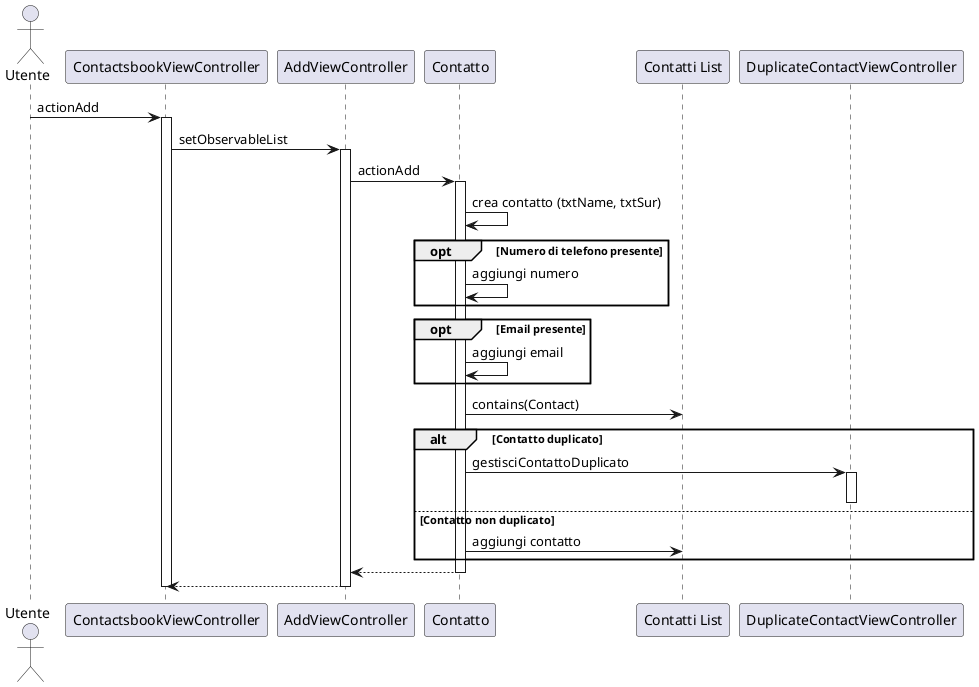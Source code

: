 @startuml
actor Utente
participant ContactsbookViewController
participant AddViewController
participant "Contatto" as Contact
participant "Contatti List" as contacts
participant "DuplicateContactViewController" as DuplicateContactViewController


Utente -> ContactsbookViewController: actionAdd
activate ContactsbookViewController
ContactsbookViewController->AddViewController: setObservableList
activate AddViewController
AddViewController -> Contact: actionAdd
activate Contact
Contact -> Contact: crea contatto (txtName, txtSur)
opt Numero di telefono presente
    Contact -> Contact: aggiungi numero
end
opt Email presente
    Contact -> Contact: aggiungi email
end
Contact -> contacts: contains(Contact)
alt Contatto duplicato
    Contact -> DuplicateContactViewController: gestisciContattoDuplicato
    activate DuplicateContactViewController
    deactivate DuplicateContactViewController 
else Contatto non duplicato
    Contact -> contacts: aggiungi contatto
end
Contact -->AddViewController
deactivate Contact
AddViewController-->ContactsbookViewController
deactivate AddViewController
deactivate ContactsbookViewController
@enduml 